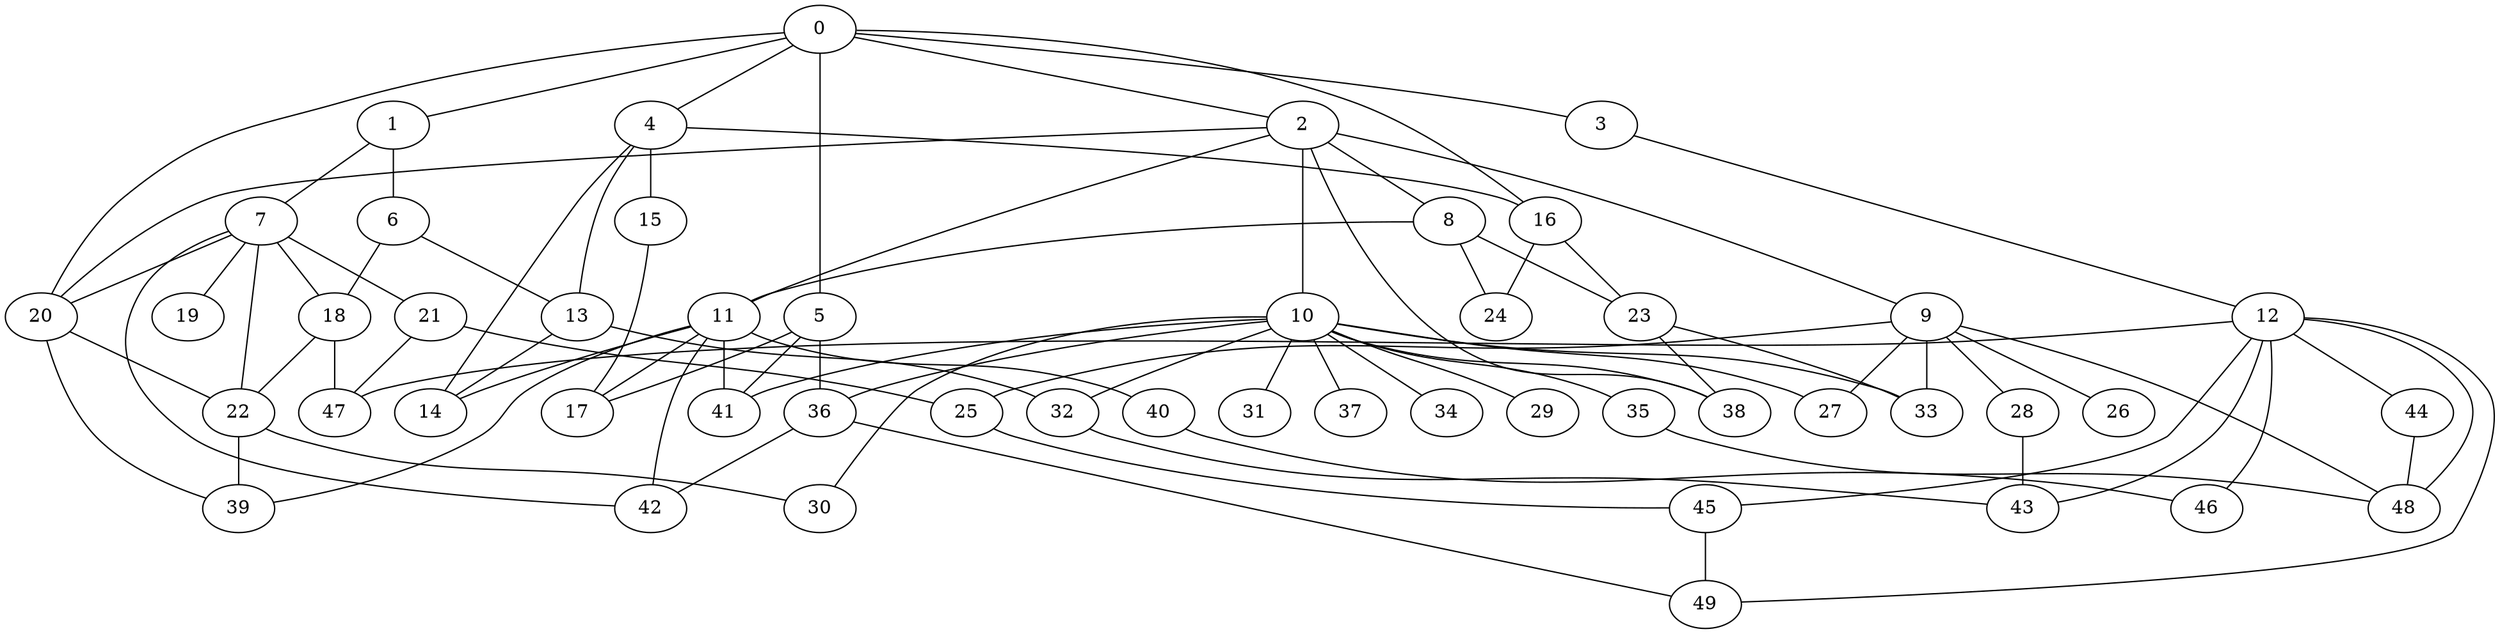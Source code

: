 
graph graphname {
    0 -- 1
0 -- 2
0 -- 3
0 -- 4
0 -- 5
0 -- 20
0 -- 16
1 -- 6
1 -- 7
2 -- 8
2 -- 10
2 -- 11
2 -- 9
2 -- 38
2 -- 20
3 -- 12
4 -- 16
4 -- 13
4 -- 14
4 -- 15
5 -- 17
5 -- 36
5 -- 41
6 -- 18
6 -- 13
7 -- 19
7 -- 20
7 -- 21
7 -- 22
7 -- 42
7 -- 18
8 -- 24
8 -- 23
8 -- 11
9 -- 25
9 -- 27
9 -- 28
9 -- 26
9 -- 33
9 -- 48
10 -- 32
10 -- 33
10 -- 35
10 -- 36
10 -- 37
10 -- 38
10 -- 34
10 -- 29
10 -- 30
10 -- 31
10 -- 27
10 -- 41
11 -- 40
11 -- 41
11 -- 42
11 -- 39
11 -- 14
11 -- 17
12 -- 43
12 -- 44
12 -- 45
12 -- 46
12 -- 47
12 -- 48
12 -- 49
13 -- 32
13 -- 14
15 -- 17
16 -- 24
16 -- 23
18 -- 22
18 -- 47
20 -- 39
20 -- 22
21 -- 47
21 -- 25
22 -- 39
22 -- 30
23 -- 38
23 -- 33
25 -- 45
28 -- 43
32 -- 43
35 -- 48
36 -- 42
36 -- 49
40 -- 46
44 -- 48
45 -- 49

}
